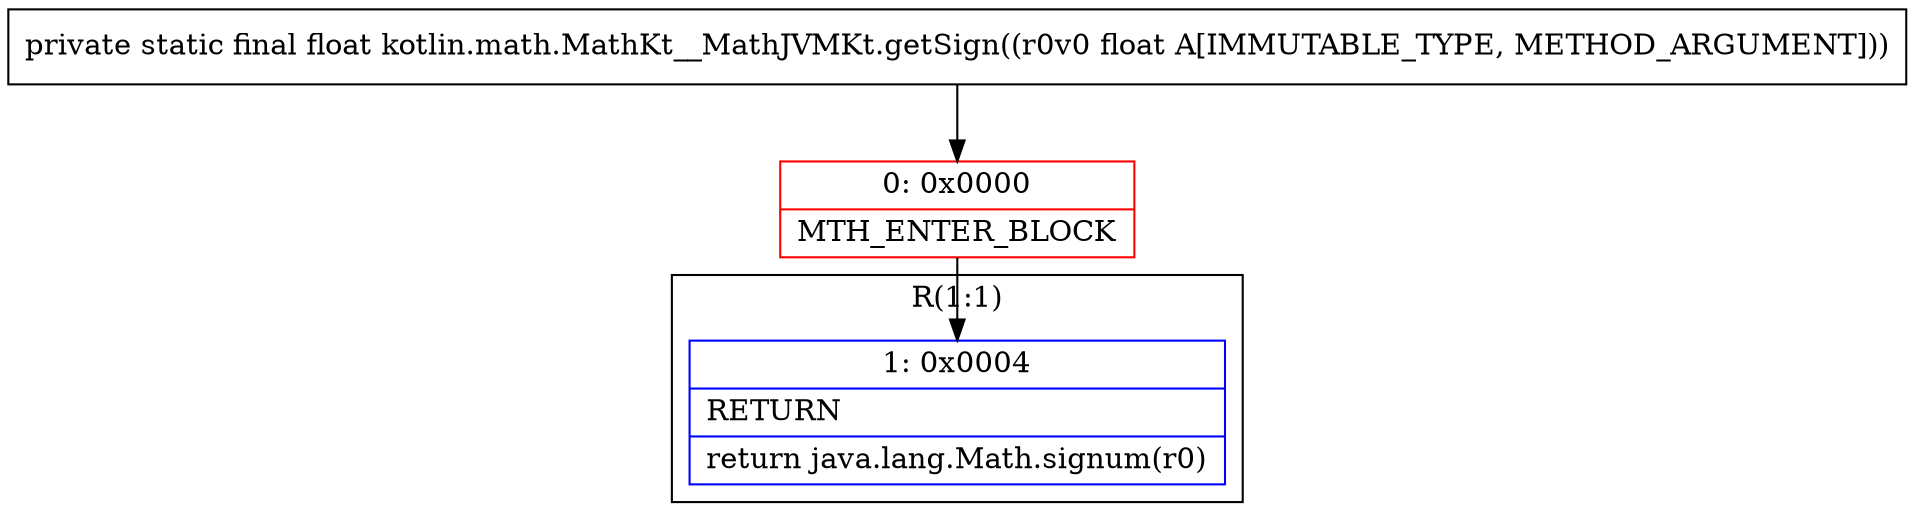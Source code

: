 digraph "CFG forkotlin.math.MathKt__MathJVMKt.getSign(F)F" {
subgraph cluster_Region_93686338 {
label = "R(1:1)";
node [shape=record,color=blue];
Node_1 [shape=record,label="{1\:\ 0x0004|RETURN\l|return java.lang.Math.signum(r0)\l}"];
}
Node_0 [shape=record,color=red,label="{0\:\ 0x0000|MTH_ENTER_BLOCK\l}"];
MethodNode[shape=record,label="{private static final float kotlin.math.MathKt__MathJVMKt.getSign((r0v0 float A[IMMUTABLE_TYPE, METHOD_ARGUMENT])) }"];
MethodNode -> Node_0;
Node_0 -> Node_1;
}

